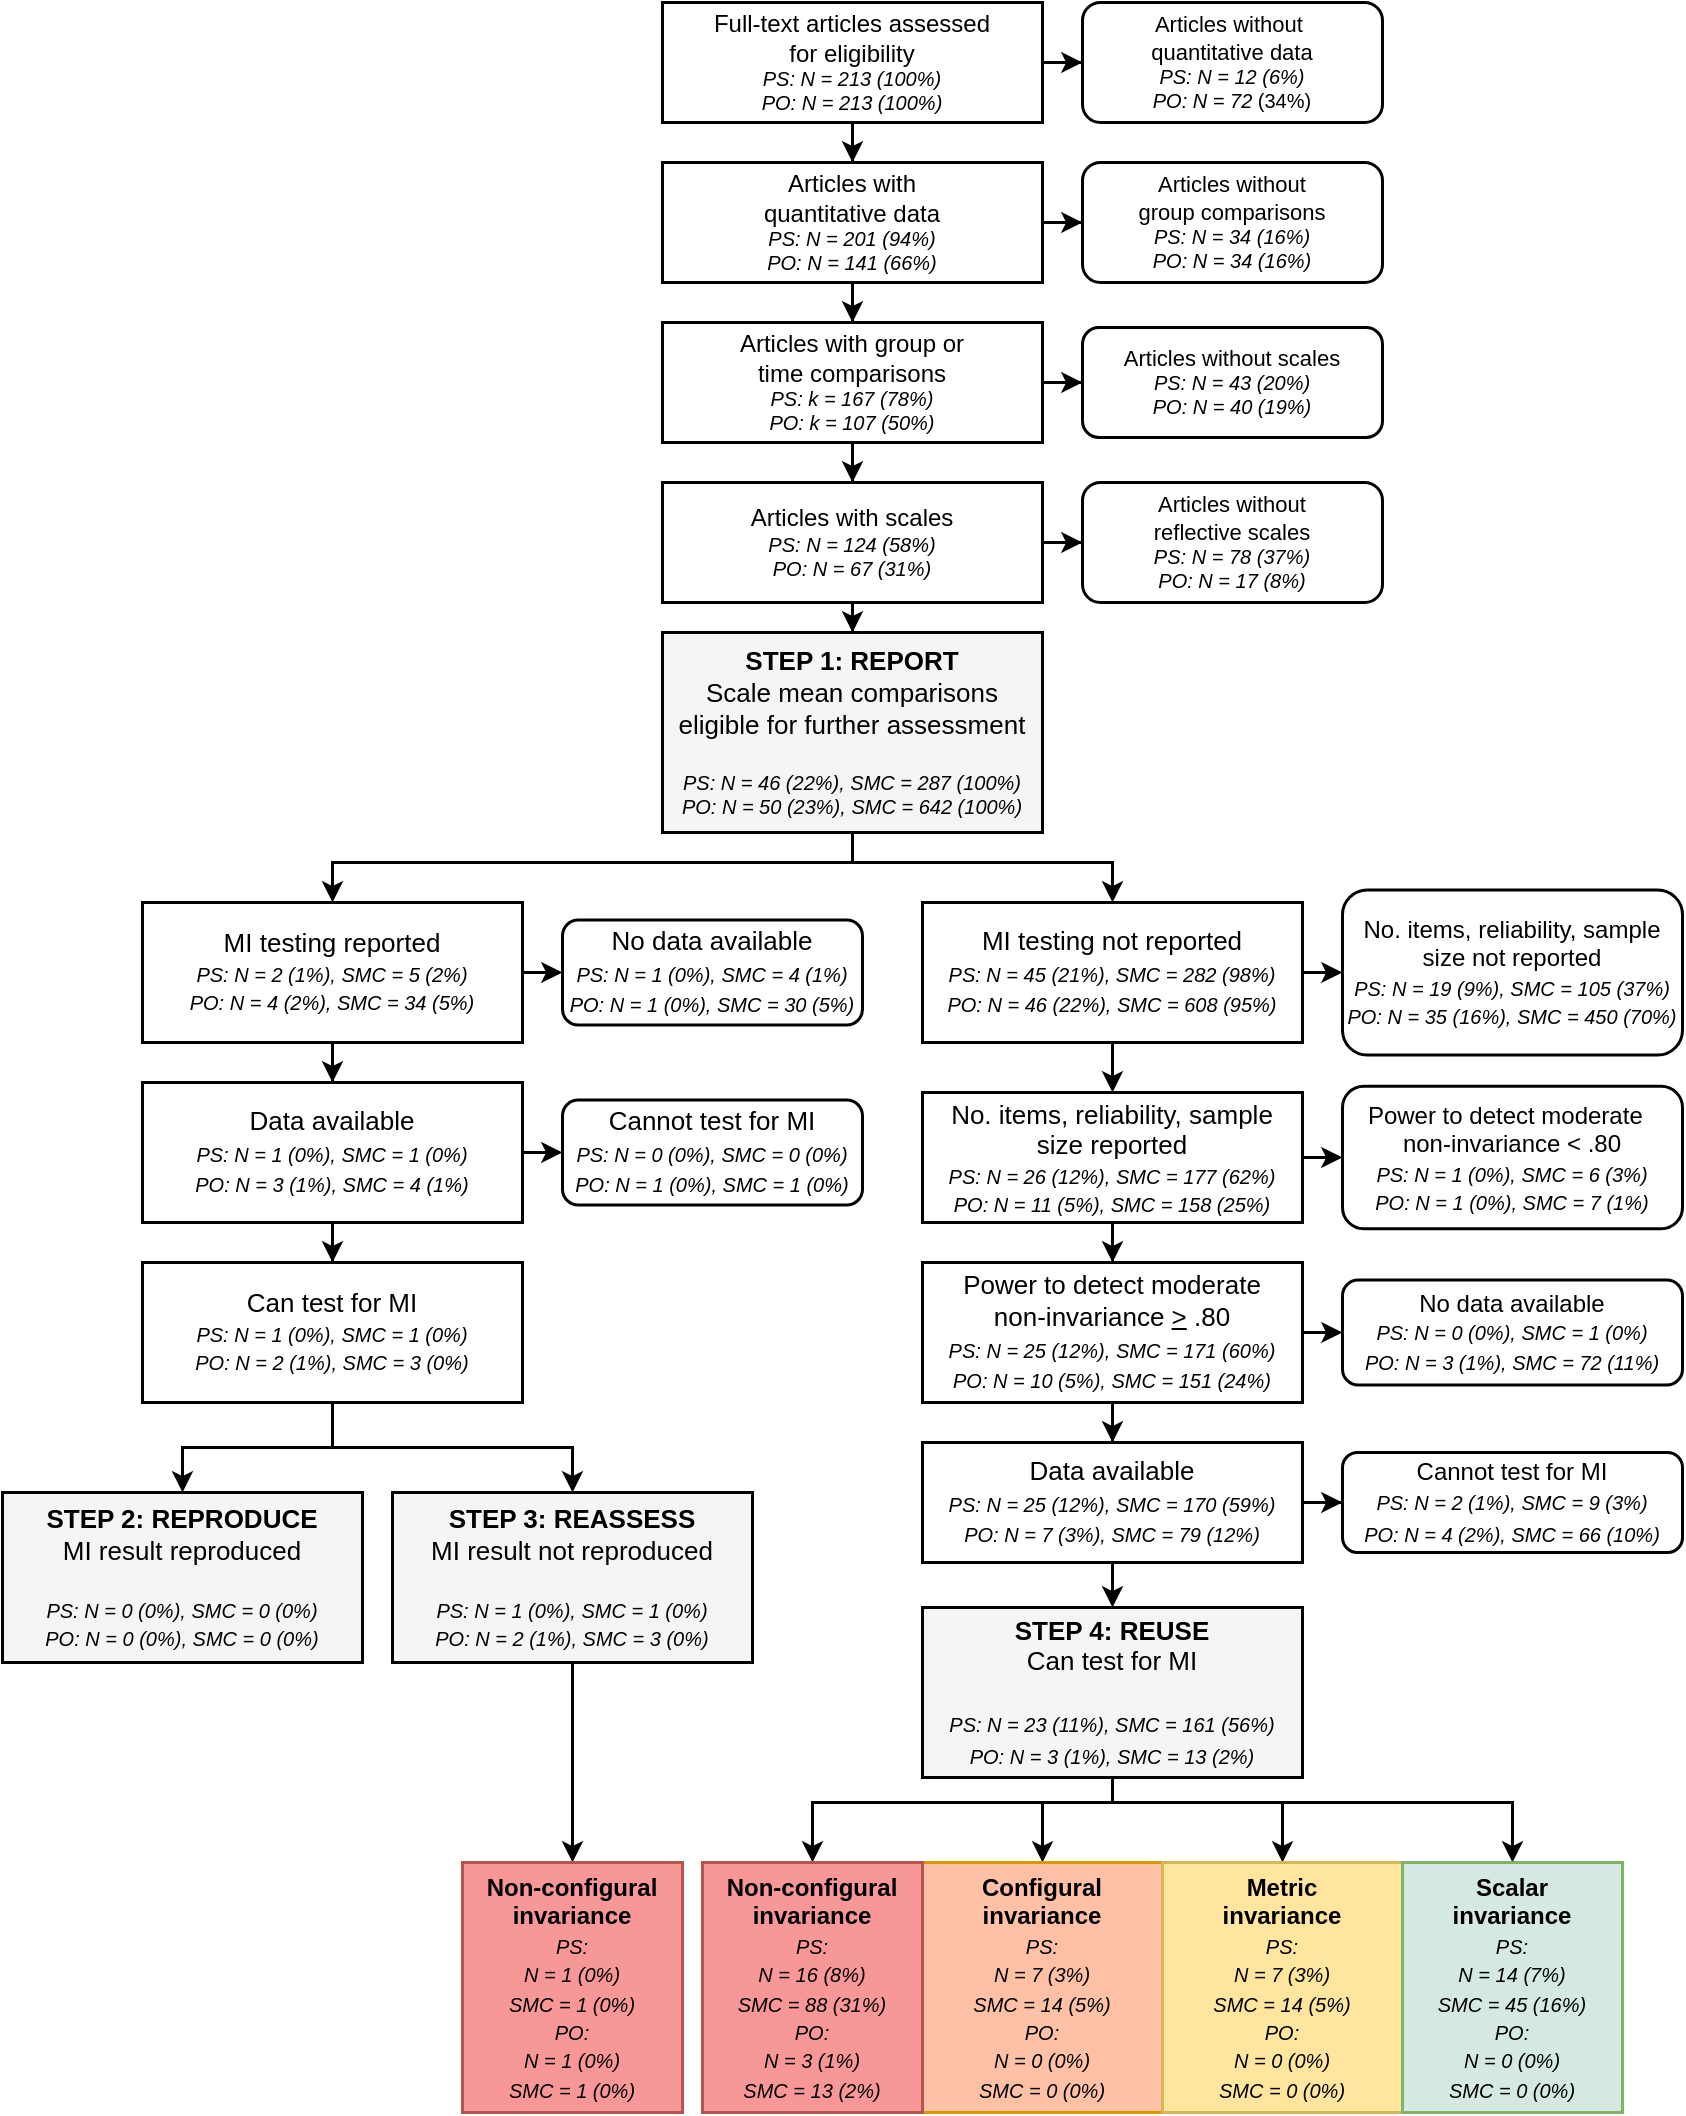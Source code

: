 <mxfile version="22.0.8" type="device">
  <diagram id="TRW-s7ThMwkhfqkhL337" name="Page-1">
    <mxGraphModel dx="-434" dy="795" grid="1" gridSize="10" guides="1" tooltips="1" connect="1" arrows="1" fold="1" page="1" pageScale="1" pageWidth="850" pageHeight="1100" math="0" shadow="0">
      <root>
        <mxCell id="0" />
        <mxCell id="1" parent="0" />
        <mxCell id="A4dsCjYomlzCwcdl2sC--1" value="" style="edgeStyle=orthogonalEdgeStyle;rounded=0;orthogonalLoop=1;jettySize=auto;html=1;fontSize=13;fontColor=#000000;strokeWidth=1.5;" parent="1" source="A4dsCjYomlzCwcdl2sC--3" target="A4dsCjYomlzCwcdl2sC--6" edge="1">
          <mxGeometry relative="1" as="geometry" />
        </mxCell>
        <mxCell id="A4dsCjYomlzCwcdl2sC--2" value="" style="edgeStyle=orthogonalEdgeStyle;rounded=0;orthogonalLoop=1;jettySize=auto;html=1;fontSize=13;fontColor=#000000;strokeWidth=1.5;" parent="1" source="A4dsCjYomlzCwcdl2sC--3" target="A4dsCjYomlzCwcdl2sC--24" edge="1">
          <mxGeometry relative="1" as="geometry" />
        </mxCell>
        <mxCell id="A4dsCjYomlzCwcdl2sC--3" value="&lt;div&gt;&lt;font style=&quot;font-size: 12px;&quot;&gt;Full-text articles assessed &lt;br&gt;&lt;/font&gt;&lt;/div&gt;&lt;div&gt;&lt;font style=&quot;font-size: 12px;&quot;&gt;for eligibility&lt;/font&gt;&lt;/div&gt;&lt;div style=&quot;font-size: 10px;&quot;&gt;&lt;font style=&quot;font-size: 10px;&quot;&gt;&lt;i&gt;PS: N = 213 (100%)&lt;br&gt;&lt;/i&gt;&lt;/font&gt;&lt;/div&gt;&lt;div style=&quot;font-size: 10px;&quot;&gt;&lt;font style=&quot;font-size: 10px;&quot;&gt;&lt;i&gt;PO: N = 213 (100%)&lt;/i&gt;&lt;/font&gt;&lt;/div&gt;" style="rounded=0;whiteSpace=wrap;html=1;strokeWidth=1.5;fontColor=#000000;" parent="1" vertex="1">
          <mxGeometry x="2040" y="40" width="190" height="60" as="geometry" />
        </mxCell>
        <mxCell id="A4dsCjYomlzCwcdl2sC--4" value="" style="edgeStyle=orthogonalEdgeStyle;rounded=0;orthogonalLoop=1;jettySize=auto;html=1;fontSize=13;fontColor=#000000;strokeWidth=1.5;" parent="1" source="A4dsCjYomlzCwcdl2sC--6" target="A4dsCjYomlzCwcdl2sC--9" edge="1">
          <mxGeometry relative="1" as="geometry" />
        </mxCell>
        <mxCell id="A4dsCjYomlzCwcdl2sC--5" value="" style="edgeStyle=orthogonalEdgeStyle;rounded=0;orthogonalLoop=1;jettySize=auto;html=1;fontSize=13;fontColor=#000000;strokeWidth=1.5;" parent="1" source="A4dsCjYomlzCwcdl2sC--6" target="A4dsCjYomlzCwcdl2sC--23" edge="1">
          <mxGeometry relative="1" as="geometry" />
        </mxCell>
        <mxCell id="A4dsCjYomlzCwcdl2sC--6" value="&lt;div&gt;&lt;font style=&quot;font-size: 12px;&quot;&gt;Articles with &lt;br&gt;&lt;/font&gt;&lt;/div&gt;&lt;div&gt;&lt;font style=&quot;font-size: 12px;&quot;&gt;quantitative data&lt;/font&gt;&lt;/div&gt;&lt;div style=&quot;font-size: 10px;&quot;&gt;&lt;div style=&quot;&quot;&gt;&lt;font style=&quot;font-size: 10px;&quot;&gt;&lt;i&gt;PS: N = 201 (94%)&lt;br&gt;&lt;/i&gt;&lt;/font&gt;&lt;/div&gt;&lt;font style=&quot;font-size: 10px;&quot;&gt;&lt;i&gt;PO: N = 141 (66%)&lt;br&gt;&lt;/i&gt;&lt;/font&gt;&lt;/div&gt;" style="rounded=0;whiteSpace=wrap;html=1;strokeWidth=1.5;fontColor=#000000;" parent="1" vertex="1">
          <mxGeometry x="2040" y="120" width="190" height="60" as="geometry" />
        </mxCell>
        <mxCell id="A4dsCjYomlzCwcdl2sC--7" value="" style="edgeStyle=orthogonalEdgeStyle;rounded=0;orthogonalLoop=1;jettySize=auto;html=1;fontSize=13;fontColor=#000000;strokeWidth=1.5;" parent="1" source="A4dsCjYomlzCwcdl2sC--9" target="A4dsCjYomlzCwcdl2sC--12" edge="1">
          <mxGeometry relative="1" as="geometry" />
        </mxCell>
        <mxCell id="A4dsCjYomlzCwcdl2sC--8" value="" style="edgeStyle=orthogonalEdgeStyle;rounded=0;orthogonalLoop=1;jettySize=auto;html=1;fontSize=13;fontColor=#000000;strokeWidth=1.5;" parent="1" source="A4dsCjYomlzCwcdl2sC--9" target="A4dsCjYomlzCwcdl2sC--22" edge="1">
          <mxGeometry relative="1" as="geometry" />
        </mxCell>
        <mxCell id="A4dsCjYomlzCwcdl2sC--9" value="&lt;div&gt;&lt;font style=&quot;font-size: 12px;&quot;&gt;Articles with group or &lt;br&gt;&lt;/font&gt;&lt;/div&gt;&lt;div&gt;&lt;font style=&quot;font-size: 12px;&quot;&gt;time comparisons&lt;/font&gt;&lt;/div&gt;&lt;div style=&quot;font-size: 10px;&quot;&gt;&lt;div style=&quot;&quot;&gt;&lt;font style=&quot;font-size: 10px;&quot;&gt;&lt;i&gt;PS: k = 167 (78%)&lt;br&gt;&lt;/i&gt;&lt;/font&gt;&lt;/div&gt;&lt;font style=&quot;font-size: 10px;&quot;&gt;&lt;i&gt;PO: k = 107 (50%)&lt;br&gt;&lt;/i&gt;&lt;/font&gt;&lt;/div&gt;" style="rounded=0;whiteSpace=wrap;html=1;strokeWidth=1.5;fontColor=#000000;" parent="1" vertex="1">
          <mxGeometry x="2040" y="200" width="190" height="60" as="geometry" />
        </mxCell>
        <mxCell id="A4dsCjYomlzCwcdl2sC--10" value="" style="edgeStyle=orthogonalEdgeStyle;rounded=0;orthogonalLoop=1;jettySize=auto;html=1;fontSize=13;fontColor=#000000;strokeWidth=1.5;" parent="1" source="A4dsCjYomlzCwcdl2sC--12" target="A4dsCjYomlzCwcdl2sC--25" edge="1">
          <mxGeometry relative="1" as="geometry" />
        </mxCell>
        <mxCell id="A4dsCjYomlzCwcdl2sC--11" value="" style="edgeStyle=orthogonalEdgeStyle;rounded=0;orthogonalLoop=1;jettySize=auto;html=1;fontSize=12;fontColor=#000000;strokeWidth=1.5;" parent="1" source="A4dsCjYomlzCwcdl2sC--12" target="A4dsCjYomlzCwcdl2sC--21" edge="1">
          <mxGeometry relative="1" as="geometry" />
        </mxCell>
        <mxCell id="A4dsCjYomlzCwcdl2sC--12" value="&lt;font style=&quot;font-size: 12px;&quot;&gt;Articles with scales&lt;br&gt;&lt;/font&gt;&lt;div style=&quot;font-size: 10px;&quot;&gt;&lt;div style=&quot;&quot;&gt;&lt;font style=&quot;font-size: 10px;&quot;&gt;&lt;i&gt;PS: N = 124 (58%)&lt;br&gt;&lt;/i&gt;&lt;/font&gt;&lt;/div&gt;&lt;font style=&quot;font-size: 10px;&quot;&gt;&lt;i&gt;PO: N = 67 (31%)&lt;br&gt;&lt;/i&gt;&lt;/font&gt;&lt;/div&gt;" style="rounded=0;whiteSpace=wrap;html=1;strokeWidth=1.5;fontColor=#000000;" parent="1" vertex="1">
          <mxGeometry x="2040" y="280" width="190" height="60" as="geometry" />
        </mxCell>
        <mxCell id="A4dsCjYomlzCwcdl2sC--13" value="" style="edgeStyle=orthogonalEdgeStyle;rounded=0;orthogonalLoop=1;jettySize=auto;html=1;fontSize=13;fontColor=#000000;strokeWidth=1.5;" parent="1" source="A4dsCjYomlzCwcdl2sC--15" target="A4dsCjYomlzCwcdl2sC--28" edge="1">
          <mxGeometry relative="1" as="geometry" />
        </mxCell>
        <mxCell id="A4dsCjYomlzCwcdl2sC--14" value="" style="edgeStyle=orthogonalEdgeStyle;rounded=0;orthogonalLoop=1;jettySize=auto;html=1;fontSize=12;fontColor=#000000;strokeWidth=1.5;" parent="1" source="A4dsCjYomlzCwcdl2sC--15" target="A4dsCjYomlzCwcdl2sC--56" edge="1">
          <mxGeometry relative="1" as="geometry" />
        </mxCell>
        <mxCell id="A4dsCjYomlzCwcdl2sC--15" value="&lt;font style=&quot;font-size: 13px;&quot;&gt;MI testing reported&lt;br&gt;&lt;/font&gt;&lt;div style=&quot;&quot;&gt;&lt;div style=&quot;&quot;&gt;&lt;font style=&quot;font-size: 10px;&quot;&gt;&lt;i&gt;PS: N = 2 (1%), SMC = 5 (2%)&lt;br&gt;&lt;/i&gt;&lt;/font&gt;&lt;/div&gt;&lt;font style=&quot;font-size: 10px;&quot;&gt;&lt;i&gt;PO: N = 4 (2%), SMC = 34 (5%)&lt;br&gt;&lt;/i&gt;&lt;/font&gt;&lt;/div&gt;" style="rounded=0;whiteSpace=wrap;html=1;strokeWidth=1.5;fontColor=#000000;" parent="1" vertex="1">
          <mxGeometry x="1780" y="490" width="190" height="70" as="geometry" />
        </mxCell>
        <mxCell id="A4dsCjYomlzCwcdl2sC--16" value="" style="edgeStyle=orthogonalEdgeStyle;rounded=0;orthogonalLoop=1;jettySize=auto;html=1;fontSize=13;fontColor=#000000;strokeWidth=1.5;" parent="1" source="A4dsCjYomlzCwcdl2sC--18" target="A4dsCjYomlzCwcdl2sC--34" edge="1">
          <mxGeometry relative="1" as="geometry" />
        </mxCell>
        <mxCell id="A4dsCjYomlzCwcdl2sC--17" value="" style="edgeStyle=orthogonalEdgeStyle;rounded=0;orthogonalLoop=1;jettySize=auto;html=1;fontSize=12;fontColor=#000000;strokeWidth=1.5;" parent="1" source="A4dsCjYomlzCwcdl2sC--18" target="A4dsCjYomlzCwcdl2sC--58" edge="1">
          <mxGeometry relative="1" as="geometry" />
        </mxCell>
        <mxCell id="A4dsCjYomlzCwcdl2sC--18" value="&lt;div&gt;&lt;font style=&quot;font-size: 13px;&quot;&gt;MI testing not reported&lt;/font&gt;&lt;/div&gt;&lt;div style=&quot;font-size: 13px;&quot;&gt;&lt;div style=&quot;&quot;&gt;&lt;div style=&quot;&quot;&gt;&lt;font style=&quot;font-size: 10px;&quot;&gt;&lt;i&gt;PS: N = 45 (21%), SMC = 282 (98%)&lt;br&gt;&lt;/i&gt;&lt;/font&gt;&lt;/div&gt;&lt;font style=&quot;font-size: 10px;&quot;&gt;&lt;i&gt;PO: N = 46 (22%), SMC = 608 (95%)&lt;br&gt;&lt;/i&gt;&lt;/font&gt;&lt;/div&gt;&lt;font style=&quot;font-size: 10px;&quot;&gt;&lt;i&gt;&lt;/i&gt;&lt;/font&gt;&lt;font style=&quot;font-size: 13px;&quot;&gt;&lt;/font&gt;&lt;/div&gt;" style="rounded=0;whiteSpace=wrap;html=1;strokeWidth=1.5;fontColor=#000000;" parent="1" vertex="1">
          <mxGeometry x="2170" y="490" width="190" height="70" as="geometry" />
        </mxCell>
        <mxCell id="A4dsCjYomlzCwcdl2sC--19" value="" style="edgeStyle=orthogonalEdgeStyle;rounded=0;orthogonalLoop=1;jettySize=auto;html=1;fontSize=13;entryX=0.5;entryY=0;entryDx=0;entryDy=0;fontColor=#000000;strokeWidth=1.5;" parent="1" source="A4dsCjYomlzCwcdl2sC--21" target="A4dsCjYomlzCwcdl2sC--15" edge="1">
          <mxGeometry relative="1" as="geometry">
            <Array as="points">
              <mxPoint x="2135" y="470" />
              <mxPoint x="1875" y="470" />
            </Array>
          </mxGeometry>
        </mxCell>
        <mxCell id="A4dsCjYomlzCwcdl2sC--20" value="" style="edgeStyle=orthogonalEdgeStyle;rounded=0;orthogonalLoop=1;jettySize=auto;html=1;fontSize=13;fontColor=#000000;strokeWidth=1.5;" parent="1" source="A4dsCjYomlzCwcdl2sC--21" target="A4dsCjYomlzCwcdl2sC--18" edge="1">
          <mxGeometry relative="1" as="geometry">
            <Array as="points">
              <mxPoint x="2135" y="470" />
              <mxPoint x="2265" y="470" />
            </Array>
          </mxGeometry>
        </mxCell>
        <mxCell id="A4dsCjYomlzCwcdl2sC--21" value="&lt;div&gt;&lt;b&gt;&lt;font style=&quot;font-size: 13px;&quot;&gt;STEP 1: REPORT&lt;/font&gt;&lt;/b&gt;&lt;/div&gt;&lt;div&gt;&lt;font style=&quot;font-size: 13px;&quot;&gt;Scale mean comparisons eligible for further assessment&lt;/font&gt;&lt;/div&gt;&lt;div&gt;&lt;font style=&quot;font-size: 13px;&quot;&gt;&lt;br&gt;&lt;/font&gt;&lt;/div&gt;&lt;div style=&quot;font-size: 10px;&quot;&gt;&lt;div style=&quot;&quot;&gt;&lt;font style=&quot;font-size: 10px;&quot;&gt;&lt;i&gt;PS: N = 46 (22%), SMC = 287 (100%)&lt;br&gt;&lt;/i&gt;&lt;/font&gt;&lt;/div&gt;&lt;font style=&quot;font-size: 10px;&quot;&gt;&lt;i&gt;PO: N = 50 (23%), &lt;/i&gt;&lt;/font&gt;&lt;font style=&quot;font-size: 10px;&quot;&gt;&lt;i&gt;SMC&lt;/i&gt;&lt;/font&gt;&lt;font style=&quot;font-size: 10px;&quot;&gt;&lt;i&gt; = 642 (100%)&lt;br&gt;&lt;/i&gt;&lt;/font&gt;&lt;/div&gt;" style="rounded=0;whiteSpace=wrap;html=1;strokeWidth=1.5;fillColor=#f5f5f5;fontColor=#000000;strokeColor=#000000;" parent="1" vertex="1">
          <mxGeometry x="2040" y="355" width="190" height="100" as="geometry" />
        </mxCell>
        <mxCell id="A4dsCjYomlzCwcdl2sC--22" value="&lt;div style=&quot;font-size: 11px;&quot;&gt;&lt;font style=&quot;font-size: 11px;&quot;&gt;Articles without scales&lt;br&gt;&lt;/font&gt;&lt;/div&gt;&lt;div style=&quot;font-size: 10px;&quot;&gt;&lt;div style=&quot;&quot;&gt;&lt;font style=&quot;font-size: 10px;&quot;&gt;&lt;i&gt;PS: &lt;/i&gt;&lt;/font&gt;&lt;font style=&quot;font-size: 10px;&quot;&gt;&lt;i&gt;N&lt;/i&gt;&lt;/font&gt;&lt;font style=&quot;font-size: 10px;&quot;&gt;&lt;i&gt; = 43 (20%)&lt;/i&gt;&lt;/font&gt;&lt;font style=&quot;font-size: 10px;&quot;&gt;&lt;i&gt;&lt;/i&gt;&lt;/font&gt;&lt;/div&gt;&lt;font style=&quot;font-size: 10px;&quot;&gt;&lt;i&gt;PO: &lt;/i&gt;&lt;/font&gt;&lt;font style=&quot;font-size: 10px;&quot;&gt;&lt;i&gt;N&lt;/i&gt;&lt;/font&gt;&lt;font style=&quot;font-size: 10px;&quot;&gt;&lt;i&gt; = 40 (19%)&lt;br&gt;&lt;/i&gt;&lt;/font&gt;&lt;/div&gt;" style="rounded=1;whiteSpace=wrap;html=1;fontSize=13;strokeWidth=1.5;fontColor=#000000;" parent="1" vertex="1">
          <mxGeometry x="2250" y="202.5" width="150" height="55" as="geometry" />
        </mxCell>
        <mxCell id="A4dsCjYomlzCwcdl2sC--23" value="&lt;div style=&quot;font-size: 11px;&quot;&gt;&lt;font style=&quot;font-size: 11px;&quot;&gt;Articles without &lt;br&gt;&lt;/font&gt;&lt;/div&gt;&lt;div style=&quot;font-size: 11px;&quot;&gt;&lt;font style=&quot;font-size: 11px;&quot;&gt;group comparisons&lt;br&gt;&lt;/font&gt;&lt;/div&gt;&lt;div style=&quot;font-size: 10px;&quot;&gt;&lt;div style=&quot;&quot;&gt;&lt;font style=&quot;font-size: 10px;&quot;&gt;&lt;i&gt;PS: &lt;/i&gt;&lt;/font&gt;&lt;font style=&quot;font-size: 10px;&quot;&gt;&lt;i&gt;N&lt;/i&gt;&lt;/font&gt;&lt;font style=&quot;font-size: 10px;&quot;&gt;&lt;i&gt; = 34 (16%)&lt;br&gt;&lt;/i&gt;&lt;/font&gt;&lt;/div&gt;&lt;font style=&quot;font-size: 10px;&quot;&gt;&lt;i&gt;PO: &lt;/i&gt;&lt;/font&gt;&lt;font style=&quot;font-size: 10px;&quot;&gt;&lt;i&gt;N&lt;/i&gt;&lt;/font&gt;&lt;font style=&quot;font-size: 10px;&quot;&gt;&lt;i&gt; = 34 (16%)&lt;br&gt;&lt;/i&gt;&lt;/font&gt;&lt;/div&gt;" style="rounded=1;whiteSpace=wrap;html=1;fontSize=13;strokeWidth=1.5;fontColor=#000000;" parent="1" vertex="1">
          <mxGeometry x="2250" y="120" width="150" height="60" as="geometry" />
        </mxCell>
        <mxCell id="A4dsCjYomlzCwcdl2sC--24" value="&lt;div style=&quot;font-size: 11px;&quot;&gt;&lt;font style=&quot;font-size: 11px;&quot;&gt;Articles without&amp;nbsp; &lt;br&gt;&lt;/font&gt;&lt;/div&gt;&lt;div style=&quot;font-size: 11px;&quot;&gt;&lt;font style=&quot;font-size: 11px;&quot;&gt;quantitative data&lt;/font&gt;&lt;/div&gt;&lt;div style=&quot;font-size: 10px;&quot;&gt;&lt;div style=&quot;&quot;&gt;&lt;font style=&quot;font-size: 10px;&quot;&gt;&lt;i&gt;PS: N = 12 (6%)&lt;br&gt;&lt;/i&gt;&lt;/font&gt;&lt;/div&gt;&lt;font style=&quot;font-size: 10px;&quot;&gt;&lt;i&gt;PO: N = 72&lt;/i&gt;&lt;/font&gt; (34%)&lt;br&gt;&lt;/div&gt;" style="rounded=1;whiteSpace=wrap;html=1;fontSize=13;strokeWidth=1.5;fontColor=#000000;" parent="1" vertex="1">
          <mxGeometry x="2250" y="40" width="150" height="60" as="geometry" />
        </mxCell>
        <mxCell id="A4dsCjYomlzCwcdl2sC--25" value="&lt;div style=&quot;font-size: 11px;&quot;&gt;&lt;font style=&quot;font-size: 11px;&quot;&gt;Articles without &lt;br&gt;&lt;/font&gt;&lt;/div&gt;&lt;div style=&quot;font-size: 11px;&quot;&gt;&lt;font style=&quot;font-size: 11px;&quot;&gt;&lt;font style=&quot;font-size: 11px;&quot;&gt;reflective scales&lt;/font&gt;&lt;br&gt;&lt;/font&gt;&lt;/div&gt;&lt;div style=&quot;font-size: 10px;&quot;&gt;&lt;div style=&quot;&quot;&gt;&lt;font style=&quot;font-size: 10px;&quot;&gt;&lt;i&gt;PS: &lt;/i&gt;&lt;/font&gt;&lt;font style=&quot;font-size: 10px;&quot;&gt;&lt;i&gt;N&lt;/i&gt;&lt;/font&gt;&lt;font style=&quot;font-size: 10px;&quot;&gt;&lt;i&gt; = 78 (37%)&lt;br&gt;&lt;/i&gt;&lt;/font&gt;&lt;/div&gt;&lt;font style=&quot;font-size: 10px;&quot;&gt;&lt;i&gt;PO: &lt;/i&gt;&lt;/font&gt;&lt;font style=&quot;font-size: 10px;&quot;&gt;&lt;i&gt;N&lt;/i&gt;&lt;/font&gt;&lt;font style=&quot;font-size: 10px;&quot;&gt;&lt;i&gt; = 17 (8%)&lt;br&gt;&lt;/i&gt;&lt;/font&gt;&lt;/div&gt;" style="rounded=1;whiteSpace=wrap;html=1;fontSize=13;strokeWidth=1.5;fontColor=#000000;" parent="1" vertex="1">
          <mxGeometry x="2250" y="280" width="150" height="60" as="geometry" />
        </mxCell>
        <mxCell id="A4dsCjYomlzCwcdl2sC--26" value="" style="edgeStyle=orthogonalEdgeStyle;rounded=0;orthogonalLoop=1;jettySize=auto;html=1;fontSize=13;fontColor=#000000;strokeWidth=1.5;" parent="1" source="A4dsCjYomlzCwcdl2sC--28" target="A4dsCjYomlzCwcdl2sC--31" edge="1">
          <mxGeometry relative="1" as="geometry" />
        </mxCell>
        <mxCell id="A4dsCjYomlzCwcdl2sC--27" value="" style="edgeStyle=orthogonalEdgeStyle;rounded=0;orthogonalLoop=1;jettySize=auto;html=1;fontSize=12;fontColor=#000000;strokeWidth=1.5;" parent="1" source="A4dsCjYomlzCwcdl2sC--28" target="A4dsCjYomlzCwcdl2sC--57" edge="1">
          <mxGeometry relative="1" as="geometry" />
        </mxCell>
        <mxCell id="A4dsCjYomlzCwcdl2sC--28" value="&lt;font style=&quot;font-size: 13px;&quot;&gt;Data available&lt;br&gt;&lt;/font&gt;&lt;div style=&quot;font-size: 13px;&quot;&gt;&lt;div style=&quot;&quot;&gt;&lt;div style=&quot;&quot;&gt;&lt;font style=&quot;font-size: 10px;&quot;&gt;&lt;i&gt;PS: N = 1 (0%), SMC = 1 (0%)&lt;br&gt;&lt;/i&gt;&lt;/font&gt;&lt;/div&gt;&lt;font style=&quot;font-size: 10px;&quot;&gt;&lt;i&gt;PO: N = 3 (1%), SMC = 4 (1%)&lt;/i&gt;&lt;/font&gt;&lt;/div&gt;&lt;font style=&quot;font-size: 10px;&quot;&gt;&lt;i&gt;&lt;/i&gt;&lt;/font&gt;&lt;font style=&quot;font-size: 10px;&quot;&gt;&lt;i&gt;&lt;/i&gt;&lt;/font&gt;&lt;/div&gt;" style="rounded=0;whiteSpace=wrap;html=1;strokeWidth=1.5;fontColor=#000000;" parent="1" vertex="1">
          <mxGeometry x="1780" y="580" width="190" height="70" as="geometry" />
        </mxCell>
        <mxCell id="A4dsCjYomlzCwcdl2sC--29" value="" style="edgeStyle=orthogonalEdgeStyle;rounded=0;orthogonalLoop=1;jettySize=auto;html=1;fontSize=13;fontColor=#000000;strokeWidth=1.5;" parent="1" source="A4dsCjYomlzCwcdl2sC--31" target="A4dsCjYomlzCwcdl2sC--50" edge="1">
          <mxGeometry relative="1" as="geometry" />
        </mxCell>
        <mxCell id="A4dsCjYomlzCwcdl2sC--30" style="edgeStyle=orthogonalEdgeStyle;rounded=0;orthogonalLoop=1;jettySize=auto;html=1;entryX=0.5;entryY=0;entryDx=0;entryDy=0;fontSize=10;fontColor=#000000;strokeWidth=1.5;" parent="1" source="A4dsCjYomlzCwcdl2sC--31" target="A4dsCjYomlzCwcdl2sC--52" edge="1">
          <mxGeometry relative="1" as="geometry" />
        </mxCell>
        <mxCell id="A4dsCjYomlzCwcdl2sC--31" value="&lt;font style=&quot;font-size: 13px;&quot;&gt;Can test for MI&lt;br&gt;&lt;/font&gt;&lt;div style=&quot;&quot;&gt;&lt;div style=&quot;&quot;&gt;&lt;font style=&quot;font-size: 10px;&quot;&gt;&lt;i&gt;PS: N = 1 (0%), SMC = 1 (0%)&lt;br&gt;&lt;/i&gt;&lt;/font&gt;&lt;/div&gt;&lt;font style=&quot;font-size: 10px;&quot;&gt;&lt;i&gt;PO: N = 2 (1%), SMC = 3 (0%)&lt;/i&gt;&lt;/font&gt;&lt;font style=&quot;font-size: 12px;&quot;&gt;&lt;br&gt;&lt;/font&gt;&lt;/div&gt;" style="rounded=0;whiteSpace=wrap;html=1;strokeWidth=1.5;fontColor=#000000;" parent="1" vertex="1">
          <mxGeometry x="1780" y="670" width="190" height="70" as="geometry" />
        </mxCell>
        <mxCell id="A4dsCjYomlzCwcdl2sC--32" value="" style="edgeStyle=orthogonalEdgeStyle;rounded=0;orthogonalLoop=1;jettySize=auto;html=1;fontSize=13;fontColor=#000000;strokeWidth=1.5;" parent="1" source="A4dsCjYomlzCwcdl2sC--34" target="A4dsCjYomlzCwcdl2sC--37" edge="1">
          <mxGeometry relative="1" as="geometry" />
        </mxCell>
        <mxCell id="A4dsCjYomlzCwcdl2sC--33" value="" style="edgeStyle=orthogonalEdgeStyle;rounded=0;orthogonalLoop=1;jettySize=auto;html=1;fontSize=14;fontColor=#000000;strokeWidth=1.5;" parent="1" source="A4dsCjYomlzCwcdl2sC--34" target="A4dsCjYomlzCwcdl2sC--59" edge="1">
          <mxGeometry relative="1" as="geometry" />
        </mxCell>
        <mxCell id="A4dsCjYomlzCwcdl2sC--34" value="&lt;div&gt;&lt;font style=&quot;font-size: 13px;&quot;&gt;No. items, reliability, sample &lt;br&gt;&lt;/font&gt;&lt;/div&gt;&lt;div&gt;&lt;font style=&quot;font-size: 13px;&quot;&gt;size reported&lt;/font&gt;&lt;/div&gt;&lt;div style=&quot;&quot;&gt;&lt;div style=&quot;&quot;&gt;&lt;font style=&quot;font-size: 10px;&quot;&gt;&lt;i&gt;PS: N = 26 (12%), SMC = 177 (62%)&lt;br&gt;&lt;/i&gt;&lt;/font&gt;&lt;/div&gt;&lt;font style=&quot;font-size: 10px;&quot;&gt;&lt;i&gt;PO: N = 11 (5%), SMC = 158 (25%)&lt;/i&gt;&lt;/font&gt;&lt;/div&gt;" style="rounded=0;whiteSpace=wrap;html=1;strokeWidth=1.5;fontColor=#000000;" parent="1" vertex="1">
          <mxGeometry x="2170" y="585" width="190" height="65" as="geometry" />
        </mxCell>
        <mxCell id="A4dsCjYomlzCwcdl2sC--35" value="" style="edgeStyle=orthogonalEdgeStyle;rounded=0;orthogonalLoop=1;jettySize=auto;html=1;fontSize=13;fontColor=#000000;strokeWidth=1.5;" parent="1" source="A4dsCjYomlzCwcdl2sC--37" target="A4dsCjYomlzCwcdl2sC--45" edge="1">
          <mxGeometry relative="1" as="geometry" />
        </mxCell>
        <mxCell id="A4dsCjYomlzCwcdl2sC--36" value="" style="edgeStyle=orthogonalEdgeStyle;rounded=0;orthogonalLoop=1;jettySize=auto;html=1;fontSize=14;fontColor=#000000;strokeWidth=1.5;" parent="1" source="A4dsCjYomlzCwcdl2sC--37" target="A4dsCjYomlzCwcdl2sC--60" edge="1">
          <mxGeometry relative="1" as="geometry" />
        </mxCell>
        <mxCell id="A4dsCjYomlzCwcdl2sC--37" value="&lt;div&gt;&lt;font style=&quot;font-size: 13px;&quot;&gt;Power to detect moderate &lt;br&gt;&lt;/font&gt;&lt;/div&gt;&lt;div&gt;&lt;font style=&quot;font-size: 13px;&quot;&gt;non-invariance &lt;u&gt;&amp;gt;&lt;/u&gt; .80&lt;/font&gt;&lt;/div&gt;&lt;div style=&quot;font-size: 13px;&quot;&gt;&lt;div style=&quot;&quot;&gt;&lt;div style=&quot;&quot;&gt;&lt;font style=&quot;font-size: 10px;&quot;&gt;&lt;i&gt;PS: N = 25 (12%), SMC = 171 (60%)&lt;br&gt;&lt;/i&gt;&lt;/font&gt;&lt;/div&gt;&lt;font style=&quot;font-size: 10px;&quot;&gt;&lt;i&gt;PO: N = 10 (5%), SMC = 151 (24%)&lt;/i&gt;&lt;/font&gt;&lt;/div&gt;&lt;font style=&quot;font-size: 10px;&quot;&gt;&lt;i&gt;&lt;/i&gt;&lt;/font&gt;&lt;font style=&quot;font-size: 13px;&quot;&gt;&lt;i&gt;&lt;/i&gt;&lt;/font&gt;&lt;/div&gt;" style="rounded=0;whiteSpace=wrap;html=1;strokeWidth=1.5;fontColor=#000000;" parent="1" vertex="1">
          <mxGeometry x="2170" y="670" width="190" height="70" as="geometry" />
        </mxCell>
        <mxCell id="A4dsCjYomlzCwcdl2sC--38" style="edgeStyle=orthogonalEdgeStyle;rounded=0;orthogonalLoop=1;jettySize=auto;html=1;entryX=0.5;entryY=0;entryDx=0;entryDy=0;fontSize=14;fontColor=#000000;strokeWidth=1.5;" parent="1" source="A4dsCjYomlzCwcdl2sC--42" target="A4dsCjYomlzCwcdl2sC--48" edge="1">
          <mxGeometry relative="1" as="geometry">
            <Array as="points">
              <mxPoint x="2265" y="940" />
              <mxPoint x="2115" y="940" />
            </Array>
          </mxGeometry>
        </mxCell>
        <mxCell id="A4dsCjYomlzCwcdl2sC--39" style="edgeStyle=orthogonalEdgeStyle;rounded=0;orthogonalLoop=1;jettySize=auto;html=1;entryX=0.5;entryY=0;entryDx=0;entryDy=0;fontSize=14;fontColor=#000000;strokeWidth=1.5;" parent="1" source="A4dsCjYomlzCwcdl2sC--42" target="A4dsCjYomlzCwcdl2sC--46" edge="1">
          <mxGeometry relative="1" as="geometry">
            <Array as="points">
              <mxPoint x="2265" y="940" />
              <mxPoint x="2230" y="940" />
            </Array>
          </mxGeometry>
        </mxCell>
        <mxCell id="A4dsCjYomlzCwcdl2sC--40" style="edgeStyle=orthogonalEdgeStyle;rounded=0;orthogonalLoop=1;jettySize=auto;html=1;entryX=0.5;entryY=0;entryDx=0;entryDy=0;fontSize=14;fontColor=#000000;strokeWidth=1.5;" parent="1" source="A4dsCjYomlzCwcdl2sC--42" target="A4dsCjYomlzCwcdl2sC--47" edge="1">
          <mxGeometry relative="1" as="geometry">
            <Array as="points">
              <mxPoint x="2265" y="940" />
              <mxPoint x="2350" y="940" />
            </Array>
          </mxGeometry>
        </mxCell>
        <mxCell id="A4dsCjYomlzCwcdl2sC--41" style="edgeStyle=orthogonalEdgeStyle;rounded=0;orthogonalLoop=1;jettySize=auto;html=1;fontSize=14;fontColor=#000000;strokeWidth=1.5;" parent="1" source="A4dsCjYomlzCwcdl2sC--42" target="A4dsCjYomlzCwcdl2sC--49" edge="1">
          <mxGeometry relative="1" as="geometry">
            <Array as="points">
              <mxPoint x="2265" y="940" />
              <mxPoint x="2465" y="940" />
            </Array>
          </mxGeometry>
        </mxCell>
        <mxCell id="A4dsCjYomlzCwcdl2sC--42" value="&lt;div style=&quot;font-size: 13px;&quot;&gt;&lt;font style=&quot;font-size: 13px;&quot;&gt;&lt;b&gt;STEP 4: REUSE&lt;/b&gt;&lt;br&gt;&lt;/font&gt;&lt;/div&gt;&lt;div style=&quot;font-size: 13px;&quot;&gt;&lt;font style=&quot;font-size: 13px;&quot;&gt;Can test for MI&lt;/font&gt;&lt;/div&gt;&lt;div style=&quot;font-size: 13px;&quot;&gt;&lt;font style=&quot;font-size: 13px;&quot;&gt;&lt;br&gt;&lt;/font&gt;&lt;/div&gt;&lt;div style=&quot;font-size: 13px;&quot;&gt;&lt;div style=&quot;&quot;&gt;&lt;div style=&quot;&quot;&gt;&lt;font style=&quot;font-size: 10px;&quot;&gt;&lt;i&gt;PS: N = 23 (11%), SMC = 161 (56%)&lt;br&gt;&lt;/i&gt;&lt;/font&gt;&lt;/div&gt;&lt;font style=&quot;font-size: 10px;&quot;&gt;&lt;i&gt;PO: N = 3 (1%), SMC = 13 (2%)&lt;/i&gt;&lt;/font&gt;&lt;/div&gt;&lt;/div&gt;" style="rounded=0;whiteSpace=wrap;html=1;strokeWidth=1.5;fillColor=#f5f5f5;fontColor=#000000;strokeColor=#000000;" parent="1" vertex="1">
          <mxGeometry x="2170" y="842.5" width="190" height="85" as="geometry" />
        </mxCell>
        <mxCell id="A4dsCjYomlzCwcdl2sC--43" value="" style="edgeStyle=orthogonalEdgeStyle;rounded=0;orthogonalLoop=1;jettySize=auto;html=1;fontSize=13;fontColor=#000000;strokeWidth=1.5;" parent="1" source="A4dsCjYomlzCwcdl2sC--45" target="A4dsCjYomlzCwcdl2sC--42" edge="1">
          <mxGeometry relative="1" as="geometry" />
        </mxCell>
        <mxCell id="A4dsCjYomlzCwcdl2sC--44" value="" style="edgeStyle=orthogonalEdgeStyle;rounded=0;orthogonalLoop=1;jettySize=auto;html=1;fontSize=14;fontColor=#000000;strokeWidth=1.5;" parent="1" source="A4dsCjYomlzCwcdl2sC--45" target="A4dsCjYomlzCwcdl2sC--61" edge="1">
          <mxGeometry relative="1" as="geometry" />
        </mxCell>
        <mxCell id="A4dsCjYomlzCwcdl2sC--45" value="&lt;font style=&quot;font-size: 13px;&quot;&gt;Data available&lt;br&gt;&lt;/font&gt;&lt;div style=&quot;font-size: 13px;&quot;&gt;&lt;div style=&quot;&quot;&gt;&lt;font style=&quot;font-size: 10px;&quot;&gt;&lt;i&gt;PS: N = 25 (12%), SMC = 170 (59%)&lt;br&gt;&lt;/i&gt;&lt;/font&gt;&lt;/div&gt;&lt;font style=&quot;font-size: 10px;&quot;&gt;&lt;i&gt;PO: N = 7 (3%), SMC = 79 (12%)&lt;br&gt;&lt;/i&gt;&lt;/font&gt;&lt;/div&gt;" style="rounded=0;whiteSpace=wrap;html=1;strokeWidth=1.5;fontColor=#000000;" parent="1" vertex="1">
          <mxGeometry x="2170" y="760" width="190" height="60" as="geometry" />
        </mxCell>
        <mxCell id="A4dsCjYomlzCwcdl2sC--46" value="&lt;div&gt;&lt;b&gt;Configural &lt;br&gt;&lt;/b&gt;&lt;/div&gt;&lt;div&gt;&lt;b&gt;invariance&lt;/b&gt;&lt;/div&gt;&lt;div style=&quot;&quot;&gt;&lt;font style=&quot;font-size: 10px;&quot;&gt;&lt;i&gt;PS: &lt;br&gt;&lt;/i&gt;&lt;/font&gt;&lt;/div&gt;&lt;div style=&quot;&quot;&gt;&lt;font style=&quot;font-size: 10px;&quot;&gt;&lt;i&gt;N = 7 (3%)&lt;/i&gt;&lt;/font&gt;&lt;/div&gt;&lt;font style=&quot;font-size: 10px;&quot;&gt;&lt;i&gt; SMC = 14 (5%)&lt;/i&gt;&lt;/font&gt;&lt;div style=&quot;&quot;&gt;&lt;font style=&quot;font-size: 10px;&quot;&gt;&lt;i&gt;PO: &lt;br&gt;&lt;/i&gt;&lt;/font&gt;&lt;/div&gt;&lt;div style=&quot;&quot;&gt;&lt;font style=&quot;font-size: 10px;&quot;&gt;&lt;i&gt;N = 0 (0%)&lt;/i&gt;&lt;/font&gt;&lt;/div&gt;&lt;font style=&quot;font-size: 10px;&quot;&gt;&lt;i&gt; SMC = 0 (0%)&lt;/i&gt;&lt;/font&gt;&lt;div style=&quot;&quot;&gt;&lt;font style=&quot;font-size: 9.5px;&quot;&gt;&lt;i&gt;&lt;/i&gt;&lt;/font&gt;&lt;/div&gt;" style="rounded=0;whiteSpace=wrap;html=1;strokeWidth=1.5;fillColor=#FFC1A6;strokeColor=#d79b00;fontColor=#000000;" parent="1" vertex="1">
          <mxGeometry x="2170" y="970" width="120" height="125" as="geometry" />
        </mxCell>
        <mxCell id="A4dsCjYomlzCwcdl2sC--47" value="&lt;div&gt;&lt;b&gt;Metric &lt;br&gt;&lt;/b&gt;&lt;/div&gt;&lt;div&gt;&lt;b&gt;invariance&lt;/b&gt;&lt;/div&gt;&lt;div style=&quot;&quot;&gt;&lt;font style=&quot;font-size: 10px;&quot;&gt;&lt;i&gt;PS: &lt;br&gt;&lt;/i&gt;&lt;/font&gt;&lt;/div&gt;&lt;div style=&quot;&quot;&gt;&lt;font style=&quot;font-size: 10px;&quot;&gt;&lt;i&gt;N = 7 (3%)&lt;/i&gt;&lt;/font&gt;&lt;/div&gt;&lt;font style=&quot;font-size: 10px;&quot;&gt;&lt;i&gt; SMC = 14 (5%)&lt;/i&gt;&lt;/font&gt;&lt;div style=&quot;&quot;&gt;&lt;font style=&quot;font-size: 10px;&quot;&gt;&lt;i&gt;PO: &lt;br&gt;&lt;/i&gt;&lt;/font&gt;&lt;/div&gt;&lt;div style=&quot;&quot;&gt;&lt;font style=&quot;font-size: 10px;&quot;&gt;&lt;i&gt;N = 0 (0%)&lt;/i&gt;&lt;/font&gt;&lt;/div&gt;&lt;font style=&quot;font-size: 10px;&quot;&gt;&lt;i&gt; SMC = 0 (0%)&lt;/i&gt;&lt;/font&gt;" style="rounded=0;whiteSpace=wrap;html=1;strokeWidth=1.5;fillColor=#FFE59E;strokeColor=#d6b656;fontColor=#000000;" parent="1" vertex="1">
          <mxGeometry x="2290" y="970" width="120" height="125" as="geometry" />
        </mxCell>
        <mxCell id="A4dsCjYomlzCwcdl2sC--48" value="&lt;div&gt;&lt;b&gt;Non-configural invariance&lt;/b&gt;&lt;/div&gt;&lt;div style=&quot;&quot;&gt;&lt;font style=&quot;font-size: 10px;&quot;&gt;&lt;i&gt;PS: &lt;br&gt;&lt;/i&gt;&lt;/font&gt;&lt;/div&gt;&lt;div style=&quot;&quot;&gt;&lt;font style=&quot;font-size: 10px;&quot;&gt;&lt;i&gt;N = 16 (8%)&lt;/i&gt;&lt;/font&gt;&lt;/div&gt;&lt;font style=&quot;font-size: 10px;&quot;&gt;&lt;i&gt; SMC = 88 (31%)&lt;/i&gt;&lt;/font&gt;&lt;div style=&quot;&quot;&gt;&lt;font style=&quot;font-size: 10px;&quot;&gt;&lt;i&gt;PO: &lt;br&gt;&lt;/i&gt;&lt;/font&gt;&lt;/div&gt;&lt;div style=&quot;&quot;&gt;&lt;font style=&quot;font-size: 10px;&quot;&gt;&lt;i&gt;N = 3 (1%)&lt;/i&gt;&lt;/font&gt;&lt;/div&gt;&lt;font style=&quot;font-size: 10px;&quot;&gt;&lt;i&gt; SMC = 13 (2%)&lt;/i&gt;&lt;/font&gt;" style="rounded=0;whiteSpace=wrap;html=1;strokeWidth=1.5;fillColor=#F89797;strokeColor=#b85450;fontColor=#000000;" parent="1" vertex="1">
          <mxGeometry x="2060" y="970" width="110" height="125" as="geometry" />
        </mxCell>
        <mxCell id="A4dsCjYomlzCwcdl2sC--49" value="&lt;div&gt;&lt;b&gt;Scalar &lt;br&gt;&lt;/b&gt;&lt;/div&gt;&lt;div&gt;&lt;b&gt;invariance&lt;/b&gt;&lt;/div&gt;&lt;div style=&quot;&quot;&gt;&lt;font style=&quot;font-size: 10px;&quot;&gt;&lt;i&gt;PS: &lt;br&gt;&lt;/i&gt;&lt;/font&gt;&lt;/div&gt;&lt;div style=&quot;&quot;&gt;&lt;font style=&quot;font-size: 10px;&quot;&gt;&lt;i&gt;N = 14 (7%)&lt;/i&gt;&lt;/font&gt;&lt;/div&gt;&lt;font style=&quot;font-size: 10px;&quot;&gt;&lt;i&gt; SMC = 45 (16%)&lt;/i&gt;&lt;/font&gt;&lt;div style=&quot;&quot;&gt;&lt;font style=&quot;font-size: 10px;&quot;&gt;&lt;i&gt;PO: &lt;br&gt;&lt;/i&gt;&lt;/font&gt;&lt;/div&gt;&lt;div style=&quot;&quot;&gt;&lt;font style=&quot;font-size: 10px;&quot;&gt;&lt;i&gt;N = 0 (0%)&lt;/i&gt;&lt;/font&gt;&lt;/div&gt;&lt;font style=&quot;font-size: 10px;&quot;&gt;&lt;i&gt; SMC = 0 (0%)&lt;/i&gt;&lt;/font&gt;" style="rounded=0;whiteSpace=wrap;html=1;strokeWidth=1.5;fillColor=#D5E8E1;strokeColor=#82b366;fontColor=#000000;" parent="1" vertex="1">
          <mxGeometry x="2410" y="970" width="110" height="125" as="geometry" />
        </mxCell>
        <mxCell id="A4dsCjYomlzCwcdl2sC--50" value="&lt;div&gt;&lt;font style=&quot;font-size: 13px;&quot;&gt;&lt;b&gt;STEP 2: REPRODUCE&lt;/b&gt;&lt;br&gt;&lt;/font&gt;&lt;/div&gt;&lt;div&gt;&lt;font style=&quot;font-size: 13px;&quot;&gt;MI result reproduced&lt;/font&gt;&lt;/div&gt;&lt;div style=&quot;&quot;&gt;&lt;div style=&quot;&quot;&gt;&lt;div style=&quot;&quot;&gt;&lt;font style=&quot;font-size: 10px;&quot;&gt;&lt;i&gt;&lt;br&gt;&lt;/i&gt;&lt;/font&gt;&lt;/div&gt;&lt;div style=&quot;&quot;&gt;&lt;font style=&quot;font-size: 10px;&quot;&gt;&lt;i&gt;PS: N = 0 (0%), SMC = 0 (0%)&lt;br&gt;&lt;/i&gt;&lt;/font&gt;&lt;/div&gt;&lt;font style=&quot;font-size: 10px;&quot;&gt;&lt;i&gt;PO: N = 0 (0%), SMC = 0 (0%)&lt;/i&gt;&lt;/font&gt;&lt;/div&gt;&lt;font style=&quot;font-size: 10px;&quot;&gt;&lt;i&gt;&lt;/i&gt;&lt;/font&gt;&lt;font style=&quot;font-size: 12px;&quot;&gt;&lt;i&gt;&lt;/i&gt;&lt;/font&gt;&lt;/div&gt;" style="rounded=0;whiteSpace=wrap;html=1;strokeWidth=1.5;fillColor=#f5f5f5;fontColor=#000000;strokeColor=#000000;" parent="1" vertex="1">
          <mxGeometry x="1710" y="785" width="180" height="85" as="geometry" />
        </mxCell>
        <mxCell id="A4dsCjYomlzCwcdl2sC--51" value="" style="edgeStyle=orthogonalEdgeStyle;rounded=0;orthogonalLoop=1;jettySize=auto;html=1;fontSize=13;entryX=0.5;entryY=0;entryDx=0;entryDy=0;fontColor=#000000;strokeWidth=1.5;" parent="1" source="A4dsCjYomlzCwcdl2sC--52" target="A4dsCjYomlzCwcdl2sC--55" edge="1">
          <mxGeometry relative="1" as="geometry">
            <mxPoint x="1995" y="895" as="targetPoint" />
          </mxGeometry>
        </mxCell>
        <mxCell id="A4dsCjYomlzCwcdl2sC--52" value="&lt;div&gt;&lt;font style=&quot;font-size: 13px;&quot;&gt;&lt;b&gt;STEP 3: REASSESS&lt;/b&gt;&lt;br&gt;&lt;/font&gt;&lt;/div&gt;&lt;div&gt;&lt;font style=&quot;font-size: 13px;&quot;&gt;MI result not reproduced&lt;/font&gt;&lt;/div&gt;&lt;div style=&quot;&quot;&gt;&lt;div style=&quot;&quot;&gt;&lt;div style=&quot;&quot;&gt;&lt;font style=&quot;font-size: 10px;&quot;&gt;&lt;i&gt;&lt;br&gt;&lt;/i&gt;&lt;/font&gt;&lt;/div&gt;&lt;div style=&quot;&quot;&gt;&lt;font style=&quot;font-size: 10px;&quot;&gt;&lt;i&gt;PS: N = 1 (0%), SMC = 1 (0%)&lt;br&gt;&lt;/i&gt;&lt;/font&gt;&lt;/div&gt;&lt;font style=&quot;font-size: 10px;&quot;&gt;&lt;i&gt;PO: N = 2 (1%), SMC = 3 (0%)&lt;/i&gt;&lt;/font&gt;&lt;/div&gt;&lt;font style=&quot;font-size: 10px;&quot;&gt;&lt;i&gt;&lt;/i&gt;&lt;/font&gt;&lt;font style=&quot;font-size: 12px;&quot;&gt;&lt;/font&gt;&lt;/div&gt;" style="rounded=0;whiteSpace=wrap;html=1;strokeWidth=1.5;fillColor=#f5f5f5;fontColor=#000000;strokeColor=#000000;" parent="1" vertex="1">
          <mxGeometry x="1905" y="785" width="180" height="85" as="geometry" />
        </mxCell>
        <mxCell id="A4dsCjYomlzCwcdl2sC--55" value="&lt;b&gt;Non-configural invariance&lt;/b&gt;&lt;br&gt;&lt;div style=&quot;&quot;&gt;&lt;font style=&quot;font-size: 10px;&quot;&gt;&lt;i&gt;PS: &lt;br&gt;&lt;/i&gt;&lt;/font&gt;&lt;/div&gt;&lt;div style=&quot;&quot;&gt;&lt;font style=&quot;font-size: 10px;&quot;&gt;&lt;i&gt;N = 1 (0%)&lt;/i&gt;&lt;/font&gt;&lt;/div&gt;&lt;font style=&quot;font-size: 10px;&quot;&gt;&lt;i&gt; SMC = 1 (0%)&lt;/i&gt;&lt;/font&gt;&lt;div style=&quot;&quot;&gt;&lt;font style=&quot;font-size: 10px;&quot;&gt;&lt;i&gt;PO: &lt;br&gt;&lt;/i&gt;&lt;/font&gt;&lt;/div&gt;&lt;div style=&quot;&quot;&gt;&lt;font style=&quot;font-size: 10px;&quot;&gt;&lt;i&gt;N = 1 (0%)&lt;/i&gt;&lt;/font&gt;&lt;/div&gt;&lt;font style=&quot;font-size: 10px;&quot;&gt;&lt;i&gt; SMC = 1 (0%)&lt;/i&gt;&lt;/font&gt;" style="rounded=0;whiteSpace=wrap;html=1;strokeWidth=1.5;fillColor=#F89797;strokeColor=#b85450;fontColor=#000000;" parent="1" vertex="1">
          <mxGeometry x="1940" y="970" width="110" height="125" as="geometry" />
        </mxCell>
        <mxCell id="A4dsCjYomlzCwcdl2sC--56" value="&lt;div style=&quot;&quot;&gt;&lt;font style=&quot;font-size: 13px;&quot;&gt;No data available&lt;/font&gt;&lt;/div&gt;&lt;div style=&quot;&quot;&gt;&lt;div style=&quot;&quot;&gt;&lt;div style=&quot;&quot;&gt;&lt;font style=&quot;font-size: 10px;&quot;&gt;&lt;i&gt;PS: N = 1 (0%), SMC = 4 (1%)&lt;br&gt;&lt;/i&gt;&lt;/font&gt;&lt;/div&gt;&lt;font style=&quot;font-size: 10px;&quot;&gt;&lt;i&gt;PO: N = 1 (0%), SMC = 30 (5%)&lt;/i&gt;&lt;/font&gt;&lt;/div&gt;&lt;font style=&quot;font-size: 10px;&quot;&gt;&lt;i&gt;&lt;/i&gt;&lt;/font&gt;&lt;font style=&quot;font-size: 13px;&quot;&gt;&lt;/font&gt;&lt;/div&gt;" style="rounded=1;whiteSpace=wrap;html=1;fontSize=13;strokeWidth=1.5;fontColor=#000000;" parent="1" vertex="1">
          <mxGeometry x="1990" y="498.75" width="150" height="52.5" as="geometry" />
        </mxCell>
        <mxCell id="A4dsCjYomlzCwcdl2sC--57" value="&lt;div&gt;Cannot test for MI&lt;br&gt;&lt;/div&gt;&lt;div&gt;&lt;div style=&quot;&quot;&gt;&lt;div style=&quot;&quot;&gt;&lt;font style=&quot;font-size: 10px;&quot;&gt;&lt;i&gt;PS: N = 0 (0%), SMC = 0 (0%)&lt;br&gt;&lt;/i&gt;&lt;/font&gt;&lt;/div&gt;&lt;font style=&quot;font-size: 10px;&quot;&gt;&lt;i&gt;PO: N = 1 (0%), SMC = 1 (0%)&lt;/i&gt;&lt;/font&gt;&lt;/div&gt;&lt;font style=&quot;font-size: 10px;&quot;&gt;&lt;i&gt;&lt;/i&gt;&lt;/font&gt;&lt;/div&gt;" style="rounded=1;whiteSpace=wrap;html=1;fontSize=13;strokeWidth=1.5;fontColor=#000000;" parent="1" vertex="1">
          <mxGeometry x="1990" y="588.75" width="150" height="52.5" as="geometry" />
        </mxCell>
        <mxCell id="A4dsCjYomlzCwcdl2sC--58" value="&lt;div style=&quot;font-size: 12px;&quot;&gt;&lt;div style=&quot;font-size: 12px;&quot;&gt;&lt;font style=&quot;font-size: 12px;&quot;&gt;No. items, reliability, sample &lt;/font&gt;&lt;font style=&quot;font-size: 12px;&quot;&gt;size not reported&lt;/font&gt;&lt;/div&gt;&lt;/div&gt;&lt;div style=&quot;font-size: 12px;&quot;&gt;&lt;div style=&quot;&quot;&gt;&lt;div style=&quot;&quot;&gt;&lt;div style=&quot;&quot;&gt;&lt;font style=&quot;font-size: 10px;&quot;&gt;&lt;i&gt;PS: N = 19 (9%), SMC = 105 (37%)&lt;br&gt;&lt;/i&gt;&lt;/font&gt;&lt;/div&gt;&lt;font style=&quot;font-size: 10px;&quot;&gt;&lt;i&gt;PO: N = 35 (16%), SMC = 450 (70%)&lt;/i&gt;&lt;/font&gt;&lt;/div&gt;&lt;/div&gt;&lt;font style=&quot;font-size: 12px;&quot;&gt;&lt;/font&gt;&lt;/div&gt;" style="rounded=1;whiteSpace=wrap;html=1;fontSize=13;strokeWidth=1.5;fontColor=#000000;" parent="1" vertex="1">
          <mxGeometry x="2380" y="483.75" width="170" height="82.5" as="geometry" />
        </mxCell>
        <mxCell id="A4dsCjYomlzCwcdl2sC--59" value="&lt;div style=&quot;font-size: 12px;&quot;&gt;&lt;font style=&quot;font-size: 12px;&quot;&gt;Power to detect moderate&amp;nbsp;&amp;nbsp; non-invariance &amp;lt; .80&lt;/font&gt;&lt;/div&gt;&lt;div style=&quot;font-size: 12px;&quot;&gt;&lt;div style=&quot;&quot;&gt;&lt;div style=&quot;&quot;&gt;&lt;font style=&quot;font-size: 10px;&quot;&gt;&lt;i&gt;PS: N = 1 (0%), SMC = 6 (3%)&lt;br&gt;&lt;/i&gt;&lt;/font&gt;&lt;/div&gt;&lt;font style=&quot;font-size: 10px;&quot;&gt;&lt;i&gt;PO: N = 1 (0%), SMC = 7 (1%)&lt;/i&gt;&lt;/font&gt;&lt;/div&gt;&lt;font style=&quot;font-size: 10px;&quot;&gt;&lt;i&gt;&lt;/i&gt;&lt;/font&gt;&lt;font style=&quot;font-size: 12px;&quot;&gt;&lt;/font&gt;&lt;/div&gt;" style="rounded=1;whiteSpace=wrap;html=1;fontSize=13;strokeWidth=1.5;fontColor=#000000;" parent="1" vertex="1">
          <mxGeometry x="2380" y="581.88" width="170" height="71.25" as="geometry" />
        </mxCell>
        <mxCell id="A4dsCjYomlzCwcdl2sC--60" value="&lt;div style=&quot;font-size: 12px;&quot;&gt;&lt;font style=&quot;font-size: 12px;&quot;&gt;No data available&lt;/font&gt;&lt;/div&gt;&lt;div style=&quot;font-size: 12px;&quot;&gt;&lt;div style=&quot;&quot;&gt;&lt;div style=&quot;&quot;&gt;&lt;font style=&quot;font-size: 10px;&quot;&gt;&lt;i&gt;PS: N = 0 (0%), SMC = 1 (0%)&lt;br&gt;&lt;/i&gt;&lt;/font&gt;&lt;/div&gt;&lt;font style=&quot;font-size: 10px;&quot;&gt;&lt;i&gt;PO: N = 3 (1%), SMC = 72 (11%)&lt;/i&gt;&lt;/font&gt;&lt;/div&gt;&lt;font style=&quot;font-size: 10px;&quot;&gt;&lt;i&gt;&lt;/i&gt;&lt;/font&gt;&lt;font style=&quot;font-size: 12px;&quot;&gt;&lt;/font&gt;&lt;/div&gt;" style="rounded=1;whiteSpace=wrap;html=1;fontSize=13;strokeWidth=1.5;fontColor=#000000;" parent="1" vertex="1">
          <mxGeometry x="2380" y="678.75" width="170" height="52.5" as="geometry" />
        </mxCell>
        <mxCell id="A4dsCjYomlzCwcdl2sC--61" value="&lt;div style=&quot;font-size: 12px;&quot;&gt;&lt;font style=&quot;font-size: 12px;&quot;&gt;Cannot test for MI&lt;br&gt;&lt;/font&gt;&lt;/div&gt;&lt;div style=&quot;font-size: 12px;&quot;&gt;&lt;div style=&quot;font-size: 13px;&quot;&gt;&lt;div style=&quot;&quot;&gt;&lt;div style=&quot;&quot;&gt;&lt;font style=&quot;font-size: 10px;&quot;&gt;&lt;i&gt;PS: N = 2 (1%), SMC = 9 (3%)&lt;br&gt;&lt;/i&gt;&lt;/font&gt;&lt;/div&gt;&lt;font style=&quot;font-size: 10px;&quot;&gt;&lt;i&gt;PO: N = 4 (2%), SMC = 66 (10%)&lt;/i&gt;&lt;/font&gt;&lt;/div&gt;&lt;/div&gt;&lt;font style=&quot;font-size: 10px;&quot;&gt;&lt;i&gt;&lt;/i&gt;&lt;/font&gt;&lt;/div&gt;" style="rounded=1;whiteSpace=wrap;html=1;fontSize=13;strokeWidth=1.5;fontColor=#000000;" parent="1" vertex="1">
          <mxGeometry x="2380" y="765" width="170" height="50" as="geometry" />
        </mxCell>
      </root>
    </mxGraphModel>
  </diagram>
</mxfile>
